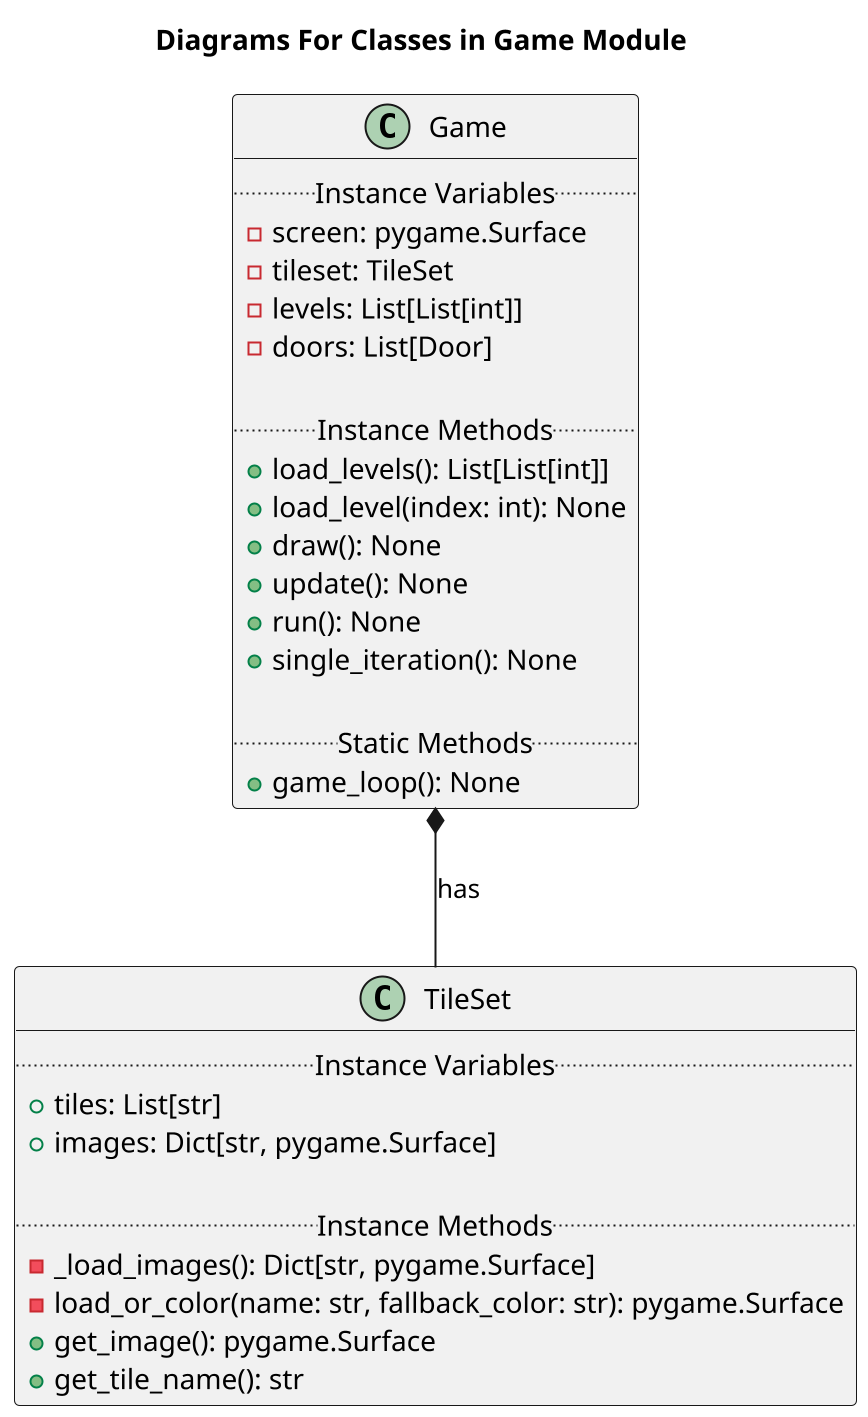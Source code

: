 @startuml
scale 2
title "Diagrams For Classes in Game Module"

class TileSet {
    .. Instance Variables ..
    + tiles: List[str]
    + images: Dict[str, pygame.Surface]

    .. Instance Methods ..
    - _load_images(): Dict[str, pygame.Surface]
    - load_or_color(name: str, fallback_color: str): pygame.Surface 
    + get_image(): pygame.Surface 
    + get_tile_name(): str
}

class Game {
    .. Instance Variables ..
    - screen: pygame.Surface
    - tileset: TileSet
    - levels: List[List[int]]
    - doors: List[Door]

    .. Instance Methods ..
    + load_levels(): List[List[int]]
    + load_level(index: int): None
    + draw(): None
    + update(): None
    + run(): None
    + single_iteration(): None

    .. Static Methods ..
    + game_loop(): None
}

Game *-- TileSet : has

@enduml
